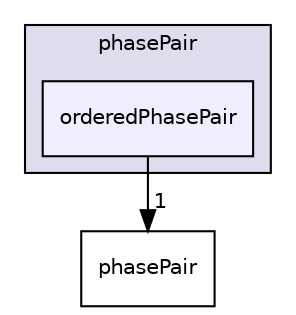 digraph "orderedPhasePair" {
  bgcolor=transparent;
  compound=true
  node [ fontsize="10", fontname="Helvetica"];
  edge [ labelfontsize="10", labelfontname="Helvetica"];
  subgraph clusterdir_eb946f6473262c9eeb7d38164613f329 {
    graph [ bgcolor="#ddddee", pencolor="black", label="phasePair" fontname="Helvetica", fontsize="10", URL="dir_eb946f6473262c9eeb7d38164613f329.html"]
  dir_1bdf2909e375731d1c1b503ae860fdc5 [shape=box, label="orderedPhasePair", style="filled", fillcolor="#eeeeff", pencolor="black", URL="dir_1bdf2909e375731d1c1b503ae860fdc5.html"];
  }
  dir_97aec92296ea285dec22c4aec8fb816d [shape=box label="phasePair" URL="dir_97aec92296ea285dec22c4aec8fb816d.html"];
  dir_1bdf2909e375731d1c1b503ae860fdc5->dir_97aec92296ea285dec22c4aec8fb816d [headlabel="1", labeldistance=1.5 headhref="dir_000174_000179.html"];
}
